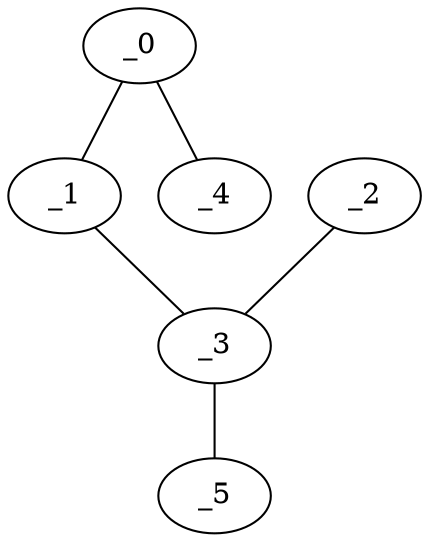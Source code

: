 graph TP1_0129 {
	_0	 [x="0.65",
		y="2.81"];
	_1	 [x="2.38255",
		y="2.81556"];
	_0 -- _1;
	_4	 [x="2.69488",
		y="2.57574"];
	_0 -- _4;
	_3	 [x="1.51",
		y="2.97"];
	_1 -- _3;
	_2	 [x="1.44069",
		y="0.53049"];
	_2 -- _3;
	_5	 [x="0.815958",
		y="2.35925"];
	_3 -- _5;
}
